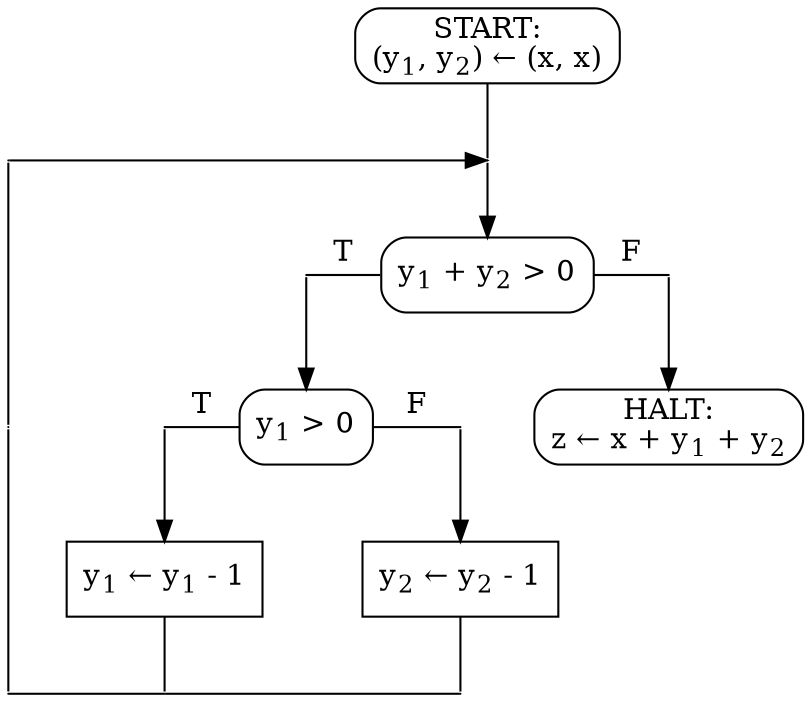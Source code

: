 digraph G{
/* nodes by levels */
node[shape=rectangle];
START[style=rounded, label=<START:<br/>(y<sub>1</sub>, y<sub>2</sub>) &larr; (x, x)>];
TEST1[style=rounded, label=<y<sub>1</sub> + y<sub>2</sub> &gt; 0>];
TEST2[style=rounded, label=<y<sub>1</sub> &gt; 0>];
ASSIGN1[label=<y<sub>2</sub> &larr; y<sub>2</sub> - 1>];
ASSIGN2[label=<y<sub>1</sub> &larr; y<sub>1</sub> - 1>];
HALT[style=rounded, label=<HALT:<br/>z &larr; x + y<sub>1</sub> + y<sub>2</sub>>];

/* edges */
node [shape=point, width=0];
START -> p2 [weight=8, arrowhead=none]; p2 -> TEST1 [weight=8];
{rank = same; p1 -> p2; }
p1 -> p10 [weight=8, arrowhead=none];
{rank = same; p3 -> TEST1 [label="T", arrowhead=none]; TEST1 -> p4 [label="F", arrowhead=none]; }
p3 -> TEST2 [weight=8];
p4 -> HALT [weight=8];

p10 -> p5 [weight=8, style="invis"];
p5 -> TEST2 [label="T", arrowhead=none];
TEST2 -> p6 [label="F", arrowhead=none];
p6 -> HALT [weight=8, style="invis"];
{rank = same; p10; p5; TEST2; p6; HALT; }
p5 -> ASSIGN2 [weight=12];
p6 -> ASSIGN1 [weight=8];
p10 -> p7 [weight=10, arrowhead=none];
{rank=same; ASSIGN2; ASSIGN1; }
ASSIGN2 -> p8 [weight=8, arrowhead=none];
ASSIGN1 -> p9 [weight=8, arrowhead=none];
{ rank=same; p7 -> p8 [arrowhead=none]; p8 -> p9 [arrowhead=none]; }
}
